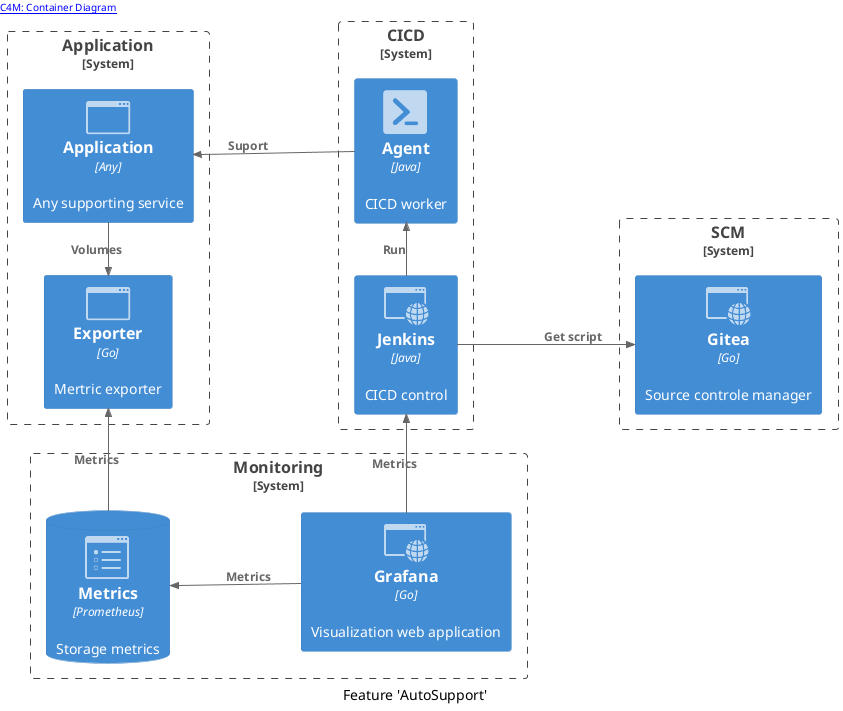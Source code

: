 @startuml
!include <office/Concepts/windows_powershell>
!include <office/Concepts/application_web>
!include <office/Concepts/application_generic>
!include <office/Concepts/properties>
!include <C4/C4_Container>
hide stereotype
left to right direction
left header [[https://c4model.com C4M: Container Diagram]]
caption Feature 'AutoSupport'

System_Boundary(app, "Application") {
    Container(service, 'Application', 'Any', 'Any supporting service', $sprite='application_generic')
    Container(exporter, 'Exporter', 'Go', 'Mertric exporter', $sprite='application_generic')
}
System_Boundary(mon, "Monitoring") {
    Container(grafana, 'Grafana', 'Go', 'Visualization web application', $sprite='application_web')
    ContainerDb(prometheus, 'Metrics', 'Prometheus', 'Storage metrics', $sprite='properties')
}
System_Boundary(itsm, "CICD") {
    Container(agent, 'Agent', 'Java', 'CICD worker', $sprite='windows_powershell')
    Container(jenkins, 'Jenkins', 'Java', 'CICD control', $sprite='application_web')
}
System_Boundary(scm, "SCM") {
    Container(git, 'Gitea', 'Go', 'Source controle manager', $sprite='application_web')
}
Rel_U(grafana, prometheus, 'Metrics')
Rel_R(prometheus, exporter, 'Metrics')
Rel_L(service,  exporter, 'Volumes')
Rel_R(grafana, jenkins, 'Metrics')
Rel_R(jenkins,   agent,  'Run')
Rel(jenkins,   git,  'Get script')
Rel_U(agent,   service,  'Suport')
@enduml
